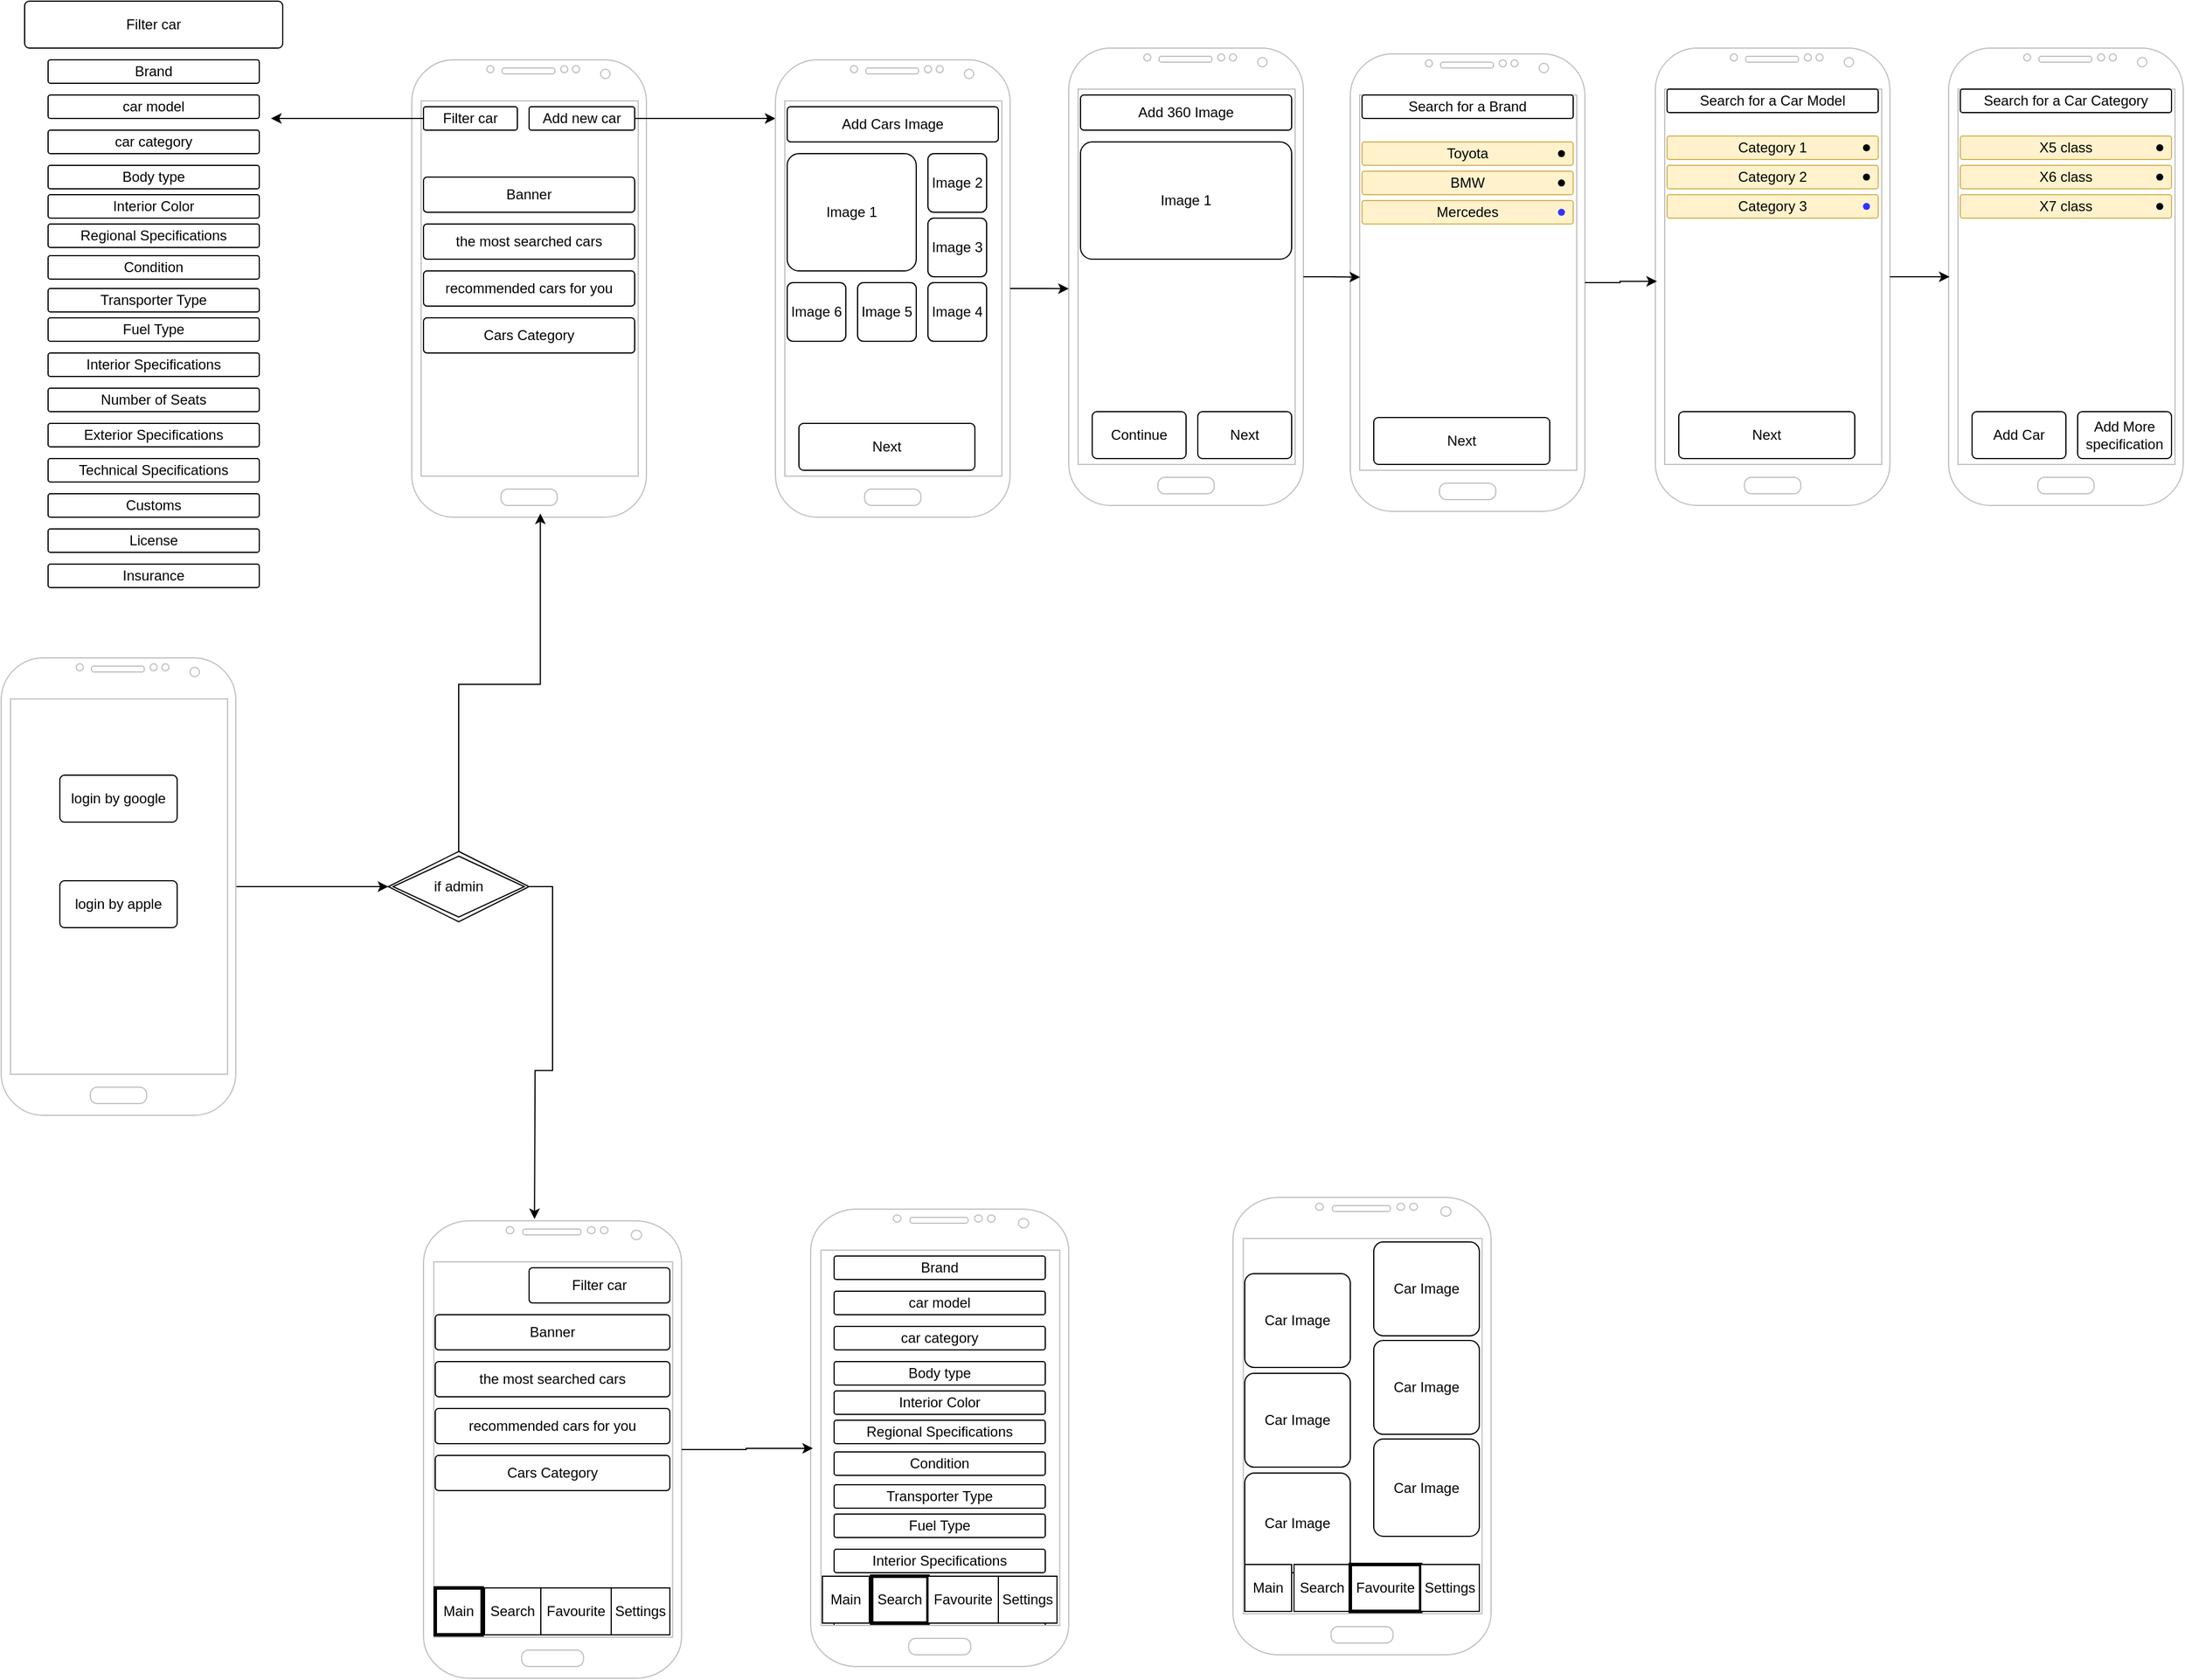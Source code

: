 <mxfile version="26.0.10">
  <diagram name="Page-1" id="EPk0n2BYyluvB1Ao36vr">
    <mxGraphModel dx="1793" dy="2081" grid="1" gridSize="10" guides="1" tooltips="1" connect="1" arrows="1" fold="1" page="1" pageScale="1" pageWidth="850" pageHeight="1100" math="0" shadow="0">
      <root>
        <mxCell id="0" />
        <mxCell id="1" parent="0" />
        <mxCell id="Dy9efZ61UUuieJ9qr2ny-10" style="edgeStyle=orthogonalEdgeStyle;rounded=0;orthogonalLoop=1;jettySize=auto;html=1;" edge="1" parent="1" source="Dy9efZ61UUuieJ9qr2ny-1" target="Dy9efZ61UUuieJ9qr2ny-11">
          <mxGeometry relative="1" as="geometry">
            <mxPoint x="520" y="285.0" as="targetPoint" />
          </mxGeometry>
        </mxCell>
        <mxCell id="Dy9efZ61UUuieJ9qr2ny-1" value="" style="verticalLabelPosition=bottom;verticalAlign=top;html=1;shadow=0;dashed=0;strokeWidth=1;shape=mxgraph.android.phone2;strokeColor=#c0c0c0;" vertex="1" parent="1">
          <mxGeometry x="130" y="90" width="200" height="390" as="geometry" />
        </mxCell>
        <mxCell id="Dy9efZ61UUuieJ9qr2ny-2" value="login by google" style="rounded=1;arcSize=10;whiteSpace=wrap;html=1;align=center;" vertex="1" parent="1">
          <mxGeometry x="180" y="190" width="100" height="40" as="geometry" />
        </mxCell>
        <mxCell id="Dy9efZ61UUuieJ9qr2ny-3" value="login by apple" style="rounded=1;arcSize=10;whiteSpace=wrap;html=1;align=center;" vertex="1" parent="1">
          <mxGeometry x="180" y="280" width="100" height="40" as="geometry" />
        </mxCell>
        <mxCell id="Dy9efZ61UUuieJ9qr2ny-4" value="" style="verticalLabelPosition=bottom;verticalAlign=top;html=1;shadow=0;dashed=0;strokeWidth=1;shape=mxgraph.android.phone2;strokeColor=#c0c0c0;" vertex="1" parent="1">
          <mxGeometry x="480" y="-420" width="200" height="390" as="geometry" />
        </mxCell>
        <mxCell id="Dy9efZ61UUuieJ9qr2ny-47" style="edgeStyle=orthogonalEdgeStyle;rounded=0;orthogonalLoop=1;jettySize=auto;html=1;" edge="1" parent="1" source="Dy9efZ61UUuieJ9qr2ny-5">
          <mxGeometry relative="1" as="geometry">
            <mxPoint x="790" y="-370.0" as="targetPoint" />
          </mxGeometry>
        </mxCell>
        <mxCell id="Dy9efZ61UUuieJ9qr2ny-5" value="Add new car" style="rounded=1;arcSize=10;whiteSpace=wrap;html=1;align=center;" vertex="1" parent="1">
          <mxGeometry x="580" y="-380" width="90" height="20" as="geometry" />
        </mxCell>
        <mxCell id="Dy9efZ61UUuieJ9qr2ny-6" value="Banner" style="rounded=1;arcSize=10;whiteSpace=wrap;html=1;align=center;" vertex="1" parent="1">
          <mxGeometry x="490" y="-320" width="180" height="30" as="geometry" />
        </mxCell>
        <mxCell id="Dy9efZ61UUuieJ9qr2ny-11" value="if admin" style="shape=rhombus;double=1;perimeter=rhombusPerimeter;whiteSpace=wrap;html=1;align=center;" vertex="1" parent="1">
          <mxGeometry x="460" y="255.0" width="120" height="60" as="geometry" />
        </mxCell>
        <mxCell id="Dy9efZ61UUuieJ9qr2ny-12" style="edgeStyle=orthogonalEdgeStyle;rounded=0;orthogonalLoop=1;jettySize=auto;html=1;entryX=0.573;entryY=-0.004;entryDx=0;entryDy=0;entryPerimeter=0;" edge="1" parent="1" source="Dy9efZ61UUuieJ9qr2ny-11">
          <mxGeometry relative="1" as="geometry">
            <mxPoint x="584.6" y="568.44" as="targetPoint" />
          </mxGeometry>
        </mxCell>
        <mxCell id="Dy9efZ61UUuieJ9qr2ny-13" style="edgeStyle=orthogonalEdgeStyle;rounded=0;orthogonalLoop=1;jettySize=auto;html=1;entryX=0.548;entryY=0.992;entryDx=0;entryDy=0;entryPerimeter=0;" edge="1" parent="1" source="Dy9efZ61UUuieJ9qr2ny-11" target="Dy9efZ61UUuieJ9qr2ny-4">
          <mxGeometry relative="1" as="geometry" />
        </mxCell>
        <mxCell id="Dy9efZ61UUuieJ9qr2ny-14" value="the most searched cars" style="rounded=1;arcSize=10;whiteSpace=wrap;html=1;align=center;" vertex="1" parent="1">
          <mxGeometry x="490" y="-280" width="180" height="30" as="geometry" />
        </mxCell>
        <mxCell id="Dy9efZ61UUuieJ9qr2ny-15" value="recommended cars for you" style="rounded=1;arcSize=10;whiteSpace=wrap;html=1;align=center;" vertex="1" parent="1">
          <mxGeometry x="490" y="-240" width="180" height="30" as="geometry" />
        </mxCell>
        <mxCell id="Dy9efZ61UUuieJ9qr2ny-16" value="" style="verticalLabelPosition=bottom;verticalAlign=top;html=1;shadow=0;dashed=0;strokeWidth=1;shape=mxgraph.android.phone2;strokeColor=#c0c0c0;" vertex="1" parent="1">
          <mxGeometry x="490" y="570" width="220" height="390" as="geometry" />
        </mxCell>
        <mxCell id="Dy9efZ61UUuieJ9qr2ny-17" value="Filter car" style="rounded=1;arcSize=10;whiteSpace=wrap;html=1;align=center;" vertex="1" parent="1">
          <mxGeometry x="580" y="610" width="120" height="30" as="geometry" />
        </mxCell>
        <mxCell id="Dy9efZ61UUuieJ9qr2ny-18" value="Banner" style="rounded=1;arcSize=10;whiteSpace=wrap;html=1;align=center;" vertex="1" parent="1">
          <mxGeometry x="500" y="650" width="200" height="30" as="geometry" />
        </mxCell>
        <mxCell id="Dy9efZ61UUuieJ9qr2ny-19" value="the most searched cars" style="rounded=1;arcSize=10;whiteSpace=wrap;html=1;align=center;" vertex="1" parent="1">
          <mxGeometry x="500" y="690" width="200" height="30" as="geometry" />
        </mxCell>
        <mxCell id="Dy9efZ61UUuieJ9qr2ny-20" value="recommended cars for you" style="rounded=1;arcSize=10;whiteSpace=wrap;html=1;align=center;" vertex="1" parent="1">
          <mxGeometry x="500" y="730" width="200" height="30" as="geometry" />
        </mxCell>
        <mxCell id="Dy9efZ61UUuieJ9qr2ny-46" style="edgeStyle=orthogonalEdgeStyle;rounded=0;orthogonalLoop=1;jettySize=auto;html=1;" edge="1" parent="1" source="Dy9efZ61UUuieJ9qr2ny-21">
          <mxGeometry relative="1" as="geometry">
            <mxPoint x="360" y="-370.0" as="targetPoint" />
          </mxGeometry>
        </mxCell>
        <mxCell id="Dy9efZ61UUuieJ9qr2ny-21" value="Filter car" style="rounded=1;arcSize=10;whiteSpace=wrap;html=1;align=center;" vertex="1" parent="1">
          <mxGeometry x="490" y="-380" width="80" height="20" as="geometry" />
        </mxCell>
        <mxCell id="Dy9efZ61UUuieJ9qr2ny-27" value="Filter car" style="rounded=1;arcSize=10;whiteSpace=wrap;html=1;align=center;" vertex="1" parent="1">
          <mxGeometry x="150" y="-470" width="220" height="40" as="geometry" />
        </mxCell>
        <mxCell id="Dy9efZ61UUuieJ9qr2ny-28" value="Cars Category" style="rounded=1;arcSize=10;whiteSpace=wrap;html=1;align=center;" vertex="1" parent="1">
          <mxGeometry x="490" y="-200" width="180" height="30" as="geometry" />
        </mxCell>
        <mxCell id="Dy9efZ61UUuieJ9qr2ny-29" value="Cars Category" style="rounded=1;arcSize=10;whiteSpace=wrap;html=1;align=center;" vertex="1" parent="1">
          <mxGeometry x="500" y="770" width="200" height="30" as="geometry" />
        </mxCell>
        <mxCell id="Dy9efZ61UUuieJ9qr2ny-30" value="Brand" style="rounded=1;arcSize=10;whiteSpace=wrap;html=1;align=center;" vertex="1" parent="1">
          <mxGeometry x="170" y="-420" width="180" height="20" as="geometry" />
        </mxCell>
        <mxCell id="Dy9efZ61UUuieJ9qr2ny-31" value="car model" style="rounded=1;arcSize=10;whiteSpace=wrap;html=1;align=center;" vertex="1" parent="1">
          <mxGeometry x="170" y="-390" width="180" height="20" as="geometry" />
        </mxCell>
        <mxCell id="Dy9efZ61UUuieJ9qr2ny-32" value="car category" style="rounded=1;arcSize=10;whiteSpace=wrap;html=1;align=center;" vertex="1" parent="1">
          <mxGeometry x="170" y="-360" width="180" height="20" as="geometry" />
        </mxCell>
        <mxCell id="Dy9efZ61UUuieJ9qr2ny-33" value="Body type" style="rounded=1;arcSize=10;whiteSpace=wrap;html=1;align=center;" vertex="1" parent="1">
          <mxGeometry x="170" y="-330" width="180" height="20" as="geometry" />
        </mxCell>
        <mxCell id="Dy9efZ61UUuieJ9qr2ny-34" value="Interior Color" style="rounded=1;arcSize=10;whiteSpace=wrap;html=1;align=center;" vertex="1" parent="1">
          <mxGeometry x="170" y="-305" width="180" height="20" as="geometry" />
        </mxCell>
        <mxCell id="Dy9efZ61UUuieJ9qr2ny-35" value="Regional Specifications" style="rounded=1;arcSize=10;whiteSpace=wrap;html=1;align=center;" vertex="1" parent="1">
          <mxGeometry x="170" y="-280" width="180" height="20" as="geometry" />
        </mxCell>
        <mxCell id="Dy9efZ61UUuieJ9qr2ny-36" value="Condition" style="rounded=1;arcSize=10;whiteSpace=wrap;html=1;align=center;" vertex="1" parent="1">
          <mxGeometry x="170" y="-253" width="180" height="20" as="geometry" />
        </mxCell>
        <mxCell id="Dy9efZ61UUuieJ9qr2ny-37" value="Transporter Type" style="rounded=1;arcSize=10;whiteSpace=wrap;html=1;align=center;" vertex="1" parent="1">
          <mxGeometry x="170" y="-225" width="180" height="20" as="geometry" />
        </mxCell>
        <mxCell id="Dy9efZ61UUuieJ9qr2ny-38" value="Fuel Type" style="rounded=1;arcSize=10;whiteSpace=wrap;html=1;align=center;" vertex="1" parent="1">
          <mxGeometry x="170" y="-200" width="180" height="20" as="geometry" />
        </mxCell>
        <mxCell id="Dy9efZ61UUuieJ9qr2ny-39" value="Interior Specifications" style="rounded=1;arcSize=10;whiteSpace=wrap;html=1;align=center;" vertex="1" parent="1">
          <mxGeometry x="170" y="-170" width="180" height="20" as="geometry" />
        </mxCell>
        <mxCell id="Dy9efZ61UUuieJ9qr2ny-40" value="Number of Seats" style="rounded=1;arcSize=10;whiteSpace=wrap;html=1;align=center;" vertex="1" parent="1">
          <mxGeometry x="170" y="-140" width="180" height="20" as="geometry" />
        </mxCell>
        <mxCell id="Dy9efZ61UUuieJ9qr2ny-41" value="Exterior Specifications" style="rounded=1;arcSize=10;whiteSpace=wrap;html=1;align=center;" vertex="1" parent="1">
          <mxGeometry x="170" y="-110" width="180" height="20" as="geometry" />
        </mxCell>
        <mxCell id="Dy9efZ61UUuieJ9qr2ny-42" value="Technical Specifications" style="rounded=1;arcSize=10;whiteSpace=wrap;html=1;align=center;" vertex="1" parent="1">
          <mxGeometry x="170" y="-80" width="180" height="20" as="geometry" />
        </mxCell>
        <mxCell id="Dy9efZ61UUuieJ9qr2ny-43" value="Customs" style="rounded=1;arcSize=10;whiteSpace=wrap;html=1;align=center;" vertex="1" parent="1">
          <mxGeometry x="170" y="-50" width="180" height="20" as="geometry" />
        </mxCell>
        <mxCell id="Dy9efZ61UUuieJ9qr2ny-44" value="License" style="rounded=1;arcSize=10;whiteSpace=wrap;html=1;align=center;" vertex="1" parent="1">
          <mxGeometry x="170" y="-20" width="180" height="20" as="geometry" />
        </mxCell>
        <mxCell id="Dy9efZ61UUuieJ9qr2ny-45" value="Insurance" style="rounded=1;arcSize=10;whiteSpace=wrap;html=1;align=center;" vertex="1" parent="1">
          <mxGeometry x="170" y="10" width="180" height="20" as="geometry" />
        </mxCell>
        <mxCell id="Dy9efZ61UUuieJ9qr2ny-48" value="" style="verticalLabelPosition=bottom;verticalAlign=top;html=1;shadow=0;dashed=0;strokeWidth=1;shape=mxgraph.android.phone2;strokeColor=#c0c0c0;" vertex="1" parent="1">
          <mxGeometry x="790" y="-420" width="200" height="390" as="geometry" />
        </mxCell>
        <mxCell id="Dy9efZ61UUuieJ9qr2ny-50" value="Add Cars Image" style="rounded=1;arcSize=10;whiteSpace=wrap;html=1;align=center;" vertex="1" parent="1">
          <mxGeometry x="800" y="-380" width="180" height="30" as="geometry" />
        </mxCell>
        <mxCell id="Dy9efZ61UUuieJ9qr2ny-51" value="Image 1" style="rounded=1;arcSize=10;whiteSpace=wrap;html=1;align=center;" vertex="1" parent="1">
          <mxGeometry x="800" y="-340" width="110" height="100" as="geometry" />
        </mxCell>
        <mxCell id="Dy9efZ61UUuieJ9qr2ny-55" value="Image 2" style="rounded=1;arcSize=10;whiteSpace=wrap;html=1;align=center;" vertex="1" parent="1">
          <mxGeometry x="920" y="-340" width="50" height="50" as="geometry" />
        </mxCell>
        <mxCell id="Dy9efZ61UUuieJ9qr2ny-56" value="Image 3" style="rounded=1;arcSize=10;whiteSpace=wrap;html=1;align=center;" vertex="1" parent="1">
          <mxGeometry x="920" y="-285" width="50" height="50" as="geometry" />
        </mxCell>
        <mxCell id="Dy9efZ61UUuieJ9qr2ny-57" value="Image 4" style="rounded=1;arcSize=10;whiteSpace=wrap;html=1;align=center;" vertex="1" parent="1">
          <mxGeometry x="920" y="-230" width="50" height="50" as="geometry" />
        </mxCell>
        <mxCell id="Dy9efZ61UUuieJ9qr2ny-58" value="Image 5" style="rounded=1;arcSize=10;whiteSpace=wrap;html=1;align=center;" vertex="1" parent="1">
          <mxGeometry x="860" y="-230" width="50" height="50" as="geometry" />
        </mxCell>
        <mxCell id="Dy9efZ61UUuieJ9qr2ny-59" value="Image 6" style="rounded=1;arcSize=10;whiteSpace=wrap;html=1;align=center;" vertex="1" parent="1">
          <mxGeometry x="800" y="-230" width="50" height="50" as="geometry" />
        </mxCell>
        <mxCell id="Dy9efZ61UUuieJ9qr2ny-61" value="Next" style="rounded=1;arcSize=10;whiteSpace=wrap;html=1;align=center;" vertex="1" parent="1">
          <mxGeometry x="810" y="-110" width="150" height="40" as="geometry" />
        </mxCell>
        <mxCell id="Dy9efZ61UUuieJ9qr2ny-62" value="" style="verticalLabelPosition=bottom;verticalAlign=top;html=1;shadow=0;dashed=0;strokeWidth=1;shape=mxgraph.android.phone2;strokeColor=#c0c0c0;" vertex="1" parent="1">
          <mxGeometry x="1280" y="-425" width="200" height="390" as="geometry" />
        </mxCell>
        <mxCell id="Dy9efZ61UUuieJ9qr2ny-72" value="Next" style="rounded=1;arcSize=10;whiteSpace=wrap;html=1;align=center;" vertex="1" parent="1">
          <mxGeometry x="1300" y="-115" width="150" height="40" as="geometry" />
        </mxCell>
        <mxCell id="Dy9efZ61UUuieJ9qr2ny-74" value="Search for a Brand" style="rounded=1;arcSize=10;whiteSpace=wrap;html=1;align=center;" vertex="1" parent="1">
          <mxGeometry x="1290" y="-390" width="180" height="20" as="geometry" />
        </mxCell>
        <mxCell id="Dy9efZ61UUuieJ9qr2ny-75" value="Toyota" style="rounded=1;arcSize=10;whiteSpace=wrap;html=1;align=center;fillColor=#fff2cc;strokeColor=#d6b656;" vertex="1" parent="1">
          <mxGeometry x="1290" y="-350" width="180" height="20" as="geometry" />
        </mxCell>
        <mxCell id="Dy9efZ61UUuieJ9qr2ny-76" value="BMW" style="rounded=1;arcSize=10;whiteSpace=wrap;html=1;align=center;fillColor=#fff2cc;strokeColor=#d6b656;" vertex="1" parent="1">
          <mxGeometry x="1290" y="-325" width="180" height="20" as="geometry" />
        </mxCell>
        <mxCell id="Dy9efZ61UUuieJ9qr2ny-77" value="Mercedes" style="rounded=1;arcSize=10;whiteSpace=wrap;html=1;align=center;fillColor=#fff2cc;strokeColor=#d6b656;" vertex="1" parent="1">
          <mxGeometry x="1290" y="-300" width="180" height="20" as="geometry" />
        </mxCell>
        <mxCell id="Dy9efZ61UUuieJ9qr2ny-79" value="" style="shape=waypoint;sketch=0;fillStyle=solid;size=6;pointerEvents=1;points=[];fillColor=none;resizable=0;rotatable=0;perimeter=centerPerimeter;snapToPoint=1;" vertex="1" parent="1">
          <mxGeometry x="1450" y="-350" width="20" height="20" as="geometry" />
        </mxCell>
        <mxCell id="Dy9efZ61UUuieJ9qr2ny-80" value="" style="shape=waypoint;sketch=0;fillStyle=solid;size=6;pointerEvents=1;points=[];fillColor=none;resizable=0;rotatable=0;perimeter=centerPerimeter;snapToPoint=1;" vertex="1" parent="1">
          <mxGeometry x="1450" y="-325" width="20" height="20" as="geometry" />
        </mxCell>
        <mxCell id="Dy9efZ61UUuieJ9qr2ny-81" value="" style="shape=waypoint;sketch=0;fillStyle=solid;size=6;pointerEvents=1;points=[];fillColor=none;resizable=0;rotatable=0;perimeter=centerPerimeter;snapToPoint=1;strokeColor=#3333FF;" vertex="1" parent="1">
          <mxGeometry x="1450" y="-300" width="20" height="20" as="geometry" />
        </mxCell>
        <mxCell id="Dy9efZ61UUuieJ9qr2ny-82" value="" style="verticalLabelPosition=bottom;verticalAlign=top;html=1;shadow=0;dashed=0;strokeWidth=1;shape=mxgraph.android.phone2;strokeColor=#c0c0c0;" vertex="1" parent="1">
          <mxGeometry x="1540" y="-430" width="200" height="390" as="geometry" />
        </mxCell>
        <mxCell id="Dy9efZ61UUuieJ9qr2ny-83" value="Next" style="rounded=1;arcSize=10;whiteSpace=wrap;html=1;align=center;" vertex="1" parent="1">
          <mxGeometry x="1560" y="-120" width="150" height="40" as="geometry" />
        </mxCell>
        <mxCell id="Dy9efZ61UUuieJ9qr2ny-84" value="Search for a Car Model" style="rounded=1;arcSize=10;whiteSpace=wrap;html=1;align=center;" vertex="1" parent="1">
          <mxGeometry x="1550" y="-395" width="180" height="20" as="geometry" />
        </mxCell>
        <mxCell id="Dy9efZ61UUuieJ9qr2ny-85" value="Category 1" style="rounded=1;arcSize=10;whiteSpace=wrap;html=1;align=center;fillColor=#fff2cc;strokeColor=#d6b656;" vertex="1" parent="1">
          <mxGeometry x="1550" y="-355" width="180" height="20" as="geometry" />
        </mxCell>
        <mxCell id="Dy9efZ61UUuieJ9qr2ny-86" value="Category 2" style="rounded=1;arcSize=10;whiteSpace=wrap;html=1;align=center;fillColor=#fff2cc;strokeColor=#d6b656;" vertex="1" parent="1">
          <mxGeometry x="1550" y="-330" width="180" height="20" as="geometry" />
        </mxCell>
        <mxCell id="Dy9efZ61UUuieJ9qr2ny-87" value="Category 3" style="rounded=1;arcSize=10;whiteSpace=wrap;html=1;align=center;fillColor=#fff2cc;strokeColor=#d6b656;" vertex="1" parent="1">
          <mxGeometry x="1550" y="-305" width="180" height="20" as="geometry" />
        </mxCell>
        <mxCell id="Dy9efZ61UUuieJ9qr2ny-88" value="" style="shape=waypoint;sketch=0;fillStyle=solid;size=6;pointerEvents=1;points=[];fillColor=none;resizable=0;rotatable=0;perimeter=centerPerimeter;snapToPoint=1;" vertex="1" parent="1">
          <mxGeometry x="1710" y="-355" width="20" height="20" as="geometry" />
        </mxCell>
        <mxCell id="Dy9efZ61UUuieJ9qr2ny-89" value="" style="shape=waypoint;sketch=0;fillStyle=solid;size=6;pointerEvents=1;points=[];fillColor=none;resizable=0;rotatable=0;perimeter=centerPerimeter;snapToPoint=1;" vertex="1" parent="1">
          <mxGeometry x="1710" y="-330" width="20" height="20" as="geometry" />
        </mxCell>
        <mxCell id="Dy9efZ61UUuieJ9qr2ny-90" value="" style="shape=waypoint;sketch=0;fillStyle=solid;size=6;pointerEvents=1;points=[];fillColor=#dae8fc;resizable=0;rotatable=0;perimeter=centerPerimeter;snapToPoint=1;strokeColor=#3333FF;" vertex="1" parent="1">
          <mxGeometry x="1710" y="-305" width="20" height="20" as="geometry" />
        </mxCell>
        <mxCell id="Dy9efZ61UUuieJ9qr2ny-91" style="edgeStyle=orthogonalEdgeStyle;rounded=0;orthogonalLoop=1;jettySize=auto;html=1;entryX=0.007;entryY=0.51;entryDx=0;entryDy=0;entryPerimeter=0;" edge="1" parent="1" source="Dy9efZ61UUuieJ9qr2ny-62" target="Dy9efZ61UUuieJ9qr2ny-82">
          <mxGeometry relative="1" as="geometry" />
        </mxCell>
        <mxCell id="Dy9efZ61UUuieJ9qr2ny-101" value="" style="verticalLabelPosition=bottom;verticalAlign=top;html=1;shadow=0;dashed=0;strokeWidth=1;shape=mxgraph.android.phone2;strokeColor=#c0c0c0;" vertex="1" parent="1">
          <mxGeometry x="1790" y="-430" width="200" height="390" as="geometry" />
        </mxCell>
        <mxCell id="Dy9efZ61UUuieJ9qr2ny-102" value="Add Car" style="rounded=1;arcSize=10;whiteSpace=wrap;html=1;align=center;" vertex="1" parent="1">
          <mxGeometry x="1810" y="-120" width="80" height="40" as="geometry" />
        </mxCell>
        <mxCell id="Dy9efZ61UUuieJ9qr2ny-103" value="Search for a Car Category" style="rounded=1;arcSize=10;whiteSpace=wrap;html=1;align=center;" vertex="1" parent="1">
          <mxGeometry x="1800" y="-395" width="180" height="20" as="geometry" />
        </mxCell>
        <mxCell id="Dy9efZ61UUuieJ9qr2ny-104" value="X5 class" style="rounded=1;arcSize=10;whiteSpace=wrap;html=1;align=center;fillColor=#fff2cc;strokeColor=#d6b656;" vertex="1" parent="1">
          <mxGeometry x="1800" y="-355" width="180" height="20" as="geometry" />
        </mxCell>
        <mxCell id="Dy9efZ61UUuieJ9qr2ny-105" value="X6 class" style="rounded=1;arcSize=10;whiteSpace=wrap;html=1;align=center;fillColor=#fff2cc;strokeColor=#d6b656;" vertex="1" parent="1">
          <mxGeometry x="1800" y="-330" width="180" height="20" as="geometry" />
        </mxCell>
        <mxCell id="Dy9efZ61UUuieJ9qr2ny-106" value="X7 class" style="rounded=1;arcSize=10;whiteSpace=wrap;html=1;align=center;fillColor=#fff2cc;strokeColor=#d6b656;" vertex="1" parent="1">
          <mxGeometry x="1800" y="-305" width="180" height="20" as="geometry" />
        </mxCell>
        <mxCell id="Dy9efZ61UUuieJ9qr2ny-107" value="" style="shape=waypoint;sketch=0;fillStyle=solid;size=6;pointerEvents=1;points=[];fillColor=none;resizable=0;rotatable=0;perimeter=centerPerimeter;snapToPoint=1;" vertex="1" parent="1">
          <mxGeometry x="1960" y="-355" width="20" height="20" as="geometry" />
        </mxCell>
        <mxCell id="Dy9efZ61UUuieJ9qr2ny-108" value="" style="shape=waypoint;sketch=0;fillStyle=solid;size=6;pointerEvents=1;points=[];fillColor=none;resizable=0;rotatable=0;perimeter=centerPerimeter;snapToPoint=1;" vertex="1" parent="1">
          <mxGeometry x="1960" y="-330" width="20" height="20" as="geometry" />
        </mxCell>
        <mxCell id="Dy9efZ61UUuieJ9qr2ny-109" value="" style="shape=waypoint;sketch=0;fillStyle=solid;size=6;pointerEvents=1;points=[];fillColor=none;resizable=0;rotatable=0;perimeter=centerPerimeter;snapToPoint=1;" vertex="1" parent="1">
          <mxGeometry x="1960" y="-305" width="20" height="20" as="geometry" />
        </mxCell>
        <mxCell id="Dy9efZ61UUuieJ9qr2ny-110" style="edgeStyle=orthogonalEdgeStyle;rounded=0;orthogonalLoop=1;jettySize=auto;html=1;entryX=0.004;entryY=0.5;entryDx=0;entryDy=0;entryPerimeter=0;" edge="1" parent="1" source="Dy9efZ61UUuieJ9qr2ny-82" target="Dy9efZ61UUuieJ9qr2ny-101">
          <mxGeometry relative="1" as="geometry" />
        </mxCell>
        <mxCell id="Dy9efZ61UUuieJ9qr2ny-111" value="Add More specification" style="rounded=1;arcSize=10;whiteSpace=wrap;html=1;align=center;" vertex="1" parent="1">
          <mxGeometry x="1900" y="-120" width="80" height="40" as="geometry" />
        </mxCell>
        <mxCell id="Dy9efZ61UUuieJ9qr2ny-113" value="" style="verticalLabelPosition=bottom;verticalAlign=top;html=1;shadow=0;dashed=0;strokeWidth=1;shape=mxgraph.android.phone2;strokeColor=#c0c0c0;" vertex="1" parent="1">
          <mxGeometry x="1040" y="-430" width="200" height="390" as="geometry" />
        </mxCell>
        <mxCell id="Dy9efZ61UUuieJ9qr2ny-114" value="Add 360 Image" style="rounded=1;arcSize=10;whiteSpace=wrap;html=1;align=center;" vertex="1" parent="1">
          <mxGeometry x="1050" y="-390" width="180" height="30" as="geometry" />
        </mxCell>
        <mxCell id="Dy9efZ61UUuieJ9qr2ny-115" value="Image 1" style="rounded=1;arcSize=10;whiteSpace=wrap;html=1;align=center;" vertex="1" parent="1">
          <mxGeometry x="1050" y="-350" width="180" height="100" as="geometry" />
        </mxCell>
        <mxCell id="Dy9efZ61UUuieJ9qr2ny-121" value="Continue" style="rounded=1;arcSize=10;whiteSpace=wrap;html=1;align=center;" vertex="1" parent="1">
          <mxGeometry x="1060" y="-120" width="80" height="40" as="geometry" />
        </mxCell>
        <mxCell id="Dy9efZ61UUuieJ9qr2ny-122" style="edgeStyle=orthogonalEdgeStyle;rounded=0;orthogonalLoop=1;jettySize=auto;html=1;entryX=0;entryY=0.526;entryDx=0;entryDy=0;entryPerimeter=0;" edge="1" parent="1" source="Dy9efZ61UUuieJ9qr2ny-48" target="Dy9efZ61UUuieJ9qr2ny-113">
          <mxGeometry relative="1" as="geometry" />
        </mxCell>
        <mxCell id="Dy9efZ61UUuieJ9qr2ny-123" style="edgeStyle=orthogonalEdgeStyle;rounded=0;orthogonalLoop=1;jettySize=auto;html=1;entryX=0.042;entryY=0.488;entryDx=0;entryDy=0;entryPerimeter=0;" edge="1" parent="1" source="Dy9efZ61UUuieJ9qr2ny-113" target="Dy9efZ61UUuieJ9qr2ny-62">
          <mxGeometry relative="1" as="geometry" />
        </mxCell>
        <mxCell id="Dy9efZ61UUuieJ9qr2ny-124" value="Next" style="rounded=1;arcSize=10;whiteSpace=wrap;html=1;align=center;" vertex="1" parent="1">
          <mxGeometry x="1150" y="-120" width="80" height="40" as="geometry" />
        </mxCell>
        <mxCell id="Dy9efZ61UUuieJ9qr2ny-125" value="Main" style="whiteSpace=wrap;html=1;align=center;strokeWidth=3;" vertex="1" parent="1">
          <mxGeometry x="500" y="883" width="40" height="40" as="geometry" />
        </mxCell>
        <mxCell id="Dy9efZ61UUuieJ9qr2ny-126" value="Search" style="whiteSpace=wrap;html=1;align=center;" vertex="1" parent="1">
          <mxGeometry x="542" y="883" width="48" height="40" as="geometry" />
        </mxCell>
        <mxCell id="Dy9efZ61UUuieJ9qr2ny-127" value="Favourite" style="whiteSpace=wrap;html=1;align=center;" vertex="1" parent="1">
          <mxGeometry x="590" y="883" width="60" height="40" as="geometry" />
        </mxCell>
        <mxCell id="Dy9efZ61UUuieJ9qr2ny-128" value="Settings" style="whiteSpace=wrap;html=1;align=center;" vertex="1" parent="1">
          <mxGeometry x="650" y="883" width="50" height="40" as="geometry" />
        </mxCell>
        <mxCell id="Dy9efZ61UUuieJ9qr2ny-139" value="Brand" style="rounded=1;arcSize=10;whiteSpace=wrap;html=1;align=center;" vertex="1" parent="1">
          <mxGeometry x="840" y="600" width="180" height="20" as="geometry" />
        </mxCell>
        <mxCell id="Dy9efZ61UUuieJ9qr2ny-140" value="car model" style="rounded=1;arcSize=10;whiteSpace=wrap;html=1;align=center;" vertex="1" parent="1">
          <mxGeometry x="840" y="630" width="180" height="20" as="geometry" />
        </mxCell>
        <mxCell id="Dy9efZ61UUuieJ9qr2ny-141" value="car category" style="rounded=1;arcSize=10;whiteSpace=wrap;html=1;align=center;" vertex="1" parent="1">
          <mxGeometry x="840" y="660" width="180" height="20" as="geometry" />
        </mxCell>
        <mxCell id="Dy9efZ61UUuieJ9qr2ny-142" value="Body type" style="rounded=1;arcSize=10;whiteSpace=wrap;html=1;align=center;" vertex="1" parent="1">
          <mxGeometry x="840" y="690" width="180" height="20" as="geometry" />
        </mxCell>
        <mxCell id="Dy9efZ61UUuieJ9qr2ny-143" value="Interior Color" style="rounded=1;arcSize=10;whiteSpace=wrap;html=1;align=center;" vertex="1" parent="1">
          <mxGeometry x="840" y="715" width="180" height="20" as="geometry" />
        </mxCell>
        <mxCell id="Dy9efZ61UUuieJ9qr2ny-144" value="Regional Specifications" style="rounded=1;arcSize=10;whiteSpace=wrap;html=1;align=center;" vertex="1" parent="1">
          <mxGeometry x="840" y="740" width="180" height="20" as="geometry" />
        </mxCell>
        <mxCell id="Dy9efZ61UUuieJ9qr2ny-145" value="Condition" style="rounded=1;arcSize=10;whiteSpace=wrap;html=1;align=center;" vertex="1" parent="1">
          <mxGeometry x="840" y="767" width="180" height="20" as="geometry" />
        </mxCell>
        <mxCell id="Dy9efZ61UUuieJ9qr2ny-146" value="Transporter Type" style="rounded=1;arcSize=10;whiteSpace=wrap;html=1;align=center;" vertex="1" parent="1">
          <mxGeometry x="840" y="795" width="180" height="20" as="geometry" />
        </mxCell>
        <mxCell id="Dy9efZ61UUuieJ9qr2ny-147" value="Fuel Type" style="rounded=1;arcSize=10;whiteSpace=wrap;html=1;align=center;" vertex="1" parent="1">
          <mxGeometry x="840" y="820" width="180" height="20" as="geometry" />
        </mxCell>
        <mxCell id="Dy9efZ61UUuieJ9qr2ny-148" value="Interior Specifications" style="rounded=1;arcSize=10;whiteSpace=wrap;html=1;align=center;" vertex="1" parent="1">
          <mxGeometry x="840" y="850" width="180" height="20" as="geometry" />
        </mxCell>
        <mxCell id="Dy9efZ61UUuieJ9qr2ny-149" value="Number of Seats" style="rounded=1;arcSize=10;whiteSpace=wrap;html=1;align=center;" vertex="1" parent="1">
          <mxGeometry x="840" y="880" width="180" height="20" as="geometry" />
        </mxCell>
        <mxCell id="Dy9efZ61UUuieJ9qr2ny-150" value="Exterior Specifications" style="rounded=1;arcSize=10;whiteSpace=wrap;html=1;align=center;" vertex="1" parent="1">
          <mxGeometry x="840" y="910" width="180" height="20" as="geometry" />
        </mxCell>
        <mxCell id="Dy9efZ61UUuieJ9qr2ny-155" value="" style="verticalLabelPosition=bottom;verticalAlign=top;html=1;shadow=0;dashed=0;strokeWidth=1;shape=mxgraph.android.phone2;strokeColor=#c0c0c0;" vertex="1" parent="1">
          <mxGeometry x="820" y="560" width="220" height="390" as="geometry" />
        </mxCell>
        <mxCell id="Dy9efZ61UUuieJ9qr2ny-156" value="Main" style="whiteSpace=wrap;html=1;align=center;strokeWidth=1;" vertex="1" parent="1">
          <mxGeometry x="830" y="873" width="40" height="40" as="geometry" />
        </mxCell>
        <mxCell id="Dy9efZ61UUuieJ9qr2ny-157" value="Search" style="whiteSpace=wrap;html=1;align=center;strokeWidth=3;" vertex="1" parent="1">
          <mxGeometry x="872" y="873" width="48" height="40" as="geometry" />
        </mxCell>
        <mxCell id="Dy9efZ61UUuieJ9qr2ny-158" value="Favourite" style="whiteSpace=wrap;html=1;align=center;" vertex="1" parent="1">
          <mxGeometry x="920" y="873" width="60" height="40" as="geometry" />
        </mxCell>
        <mxCell id="Dy9efZ61UUuieJ9qr2ny-159" value="Settings" style="whiteSpace=wrap;html=1;align=center;" vertex="1" parent="1">
          <mxGeometry x="980" y="873" width="50" height="40" as="geometry" />
        </mxCell>
        <mxCell id="Dy9efZ61UUuieJ9qr2ny-160" style="edgeStyle=orthogonalEdgeStyle;rounded=0;orthogonalLoop=1;jettySize=auto;html=1;entryX=0.009;entryY=0.523;entryDx=0;entryDy=0;entryPerimeter=0;" edge="1" parent="1" source="Dy9efZ61UUuieJ9qr2ny-16" target="Dy9efZ61UUuieJ9qr2ny-155">
          <mxGeometry relative="1" as="geometry" />
        </mxCell>
        <mxCell id="Dy9efZ61UUuieJ9qr2ny-161" value="" style="verticalLabelPosition=bottom;verticalAlign=top;html=1;shadow=0;dashed=0;strokeWidth=1;shape=mxgraph.android.phone2;strokeColor=#c0c0c0;" vertex="1" parent="1">
          <mxGeometry x="1180" y="550" width="220" height="390" as="geometry" />
        </mxCell>
        <mxCell id="Dy9efZ61UUuieJ9qr2ny-162" value="Car Image" style="rounded=1;arcSize=10;whiteSpace=wrap;html=1;align=center;" vertex="1" parent="1">
          <mxGeometry x="1300" y="588" width="90" height="80" as="geometry" />
        </mxCell>
        <mxCell id="Dy9efZ61UUuieJ9qr2ny-163" value="Car Image" style="rounded=1;arcSize=10;whiteSpace=wrap;html=1;align=center;" vertex="1" parent="1">
          <mxGeometry x="1190" y="615" width="90" height="80" as="geometry" />
        </mxCell>
        <mxCell id="Dy9efZ61UUuieJ9qr2ny-164" value="Car Image" style="rounded=1;arcSize=10;whiteSpace=wrap;html=1;align=center;" vertex="1" parent="1">
          <mxGeometry x="1300" y="672" width="90" height="80" as="geometry" />
        </mxCell>
        <mxCell id="Dy9efZ61UUuieJ9qr2ny-165" value="Car Image" style="rounded=1;arcSize=10;whiteSpace=wrap;html=1;align=center;" vertex="1" parent="1">
          <mxGeometry x="1190" y="700" width="90" height="80" as="geometry" />
        </mxCell>
        <mxCell id="Dy9efZ61UUuieJ9qr2ny-166" value="Car Image" style="rounded=1;arcSize=10;whiteSpace=wrap;html=1;align=center;" vertex="1" parent="1">
          <mxGeometry x="1300" y="756" width="90" height="83" as="geometry" />
        </mxCell>
        <mxCell id="Dy9efZ61UUuieJ9qr2ny-167" value="Main" style="whiteSpace=wrap;html=1;align=center;strokeWidth=1;" vertex="1" parent="1">
          <mxGeometry x="1190" y="863" width="40" height="40" as="geometry" />
        </mxCell>
        <mxCell id="Dy9efZ61UUuieJ9qr2ny-168" value="Search" style="whiteSpace=wrap;html=1;align=center;" vertex="1" parent="1">
          <mxGeometry x="1232" y="863" width="48" height="40" as="geometry" />
        </mxCell>
        <mxCell id="Dy9efZ61UUuieJ9qr2ny-169" value="Favourite" style="whiteSpace=wrap;html=1;align=center;strokeWidth=3;" vertex="1" parent="1">
          <mxGeometry x="1280" y="863" width="60" height="40" as="geometry" />
        </mxCell>
        <mxCell id="Dy9efZ61UUuieJ9qr2ny-170" value="Settings" style="whiteSpace=wrap;html=1;align=center;" vertex="1" parent="1">
          <mxGeometry x="1340" y="863" width="50" height="40" as="geometry" />
        </mxCell>
        <mxCell id="Dy9efZ61UUuieJ9qr2ny-171" value="Car Image" style="rounded=1;arcSize=10;whiteSpace=wrap;html=1;align=center;" vertex="1" parent="1">
          <mxGeometry x="1190" y="785" width="90" height="85" as="geometry" />
        </mxCell>
        <mxCell id="Dy9efZ61UUuieJ9qr2ny-172" value="Main" style="whiteSpace=wrap;html=1;align=center;strokeWidth=1;" vertex="1" parent="1">
          <mxGeometry x="1190" y="863" width="40" height="40" as="geometry" />
        </mxCell>
        <mxCell id="Dy9efZ61UUuieJ9qr2ny-173" value="Search" style="whiteSpace=wrap;html=1;align=center;" vertex="1" parent="1">
          <mxGeometry x="1232" y="863" width="48" height="40" as="geometry" />
        </mxCell>
        <mxCell id="Dy9efZ61UUuieJ9qr2ny-174" value="Favourite" style="whiteSpace=wrap;html=1;align=center;strokeWidth=3;" vertex="1" parent="1">
          <mxGeometry x="1280" y="863" width="60" height="40" as="geometry" />
        </mxCell>
        <mxCell id="Dy9efZ61UUuieJ9qr2ny-175" value="Settings" style="whiteSpace=wrap;html=1;align=center;" vertex="1" parent="1">
          <mxGeometry x="1340" y="863" width="50" height="40" as="geometry" />
        </mxCell>
      </root>
    </mxGraphModel>
  </diagram>
</mxfile>
